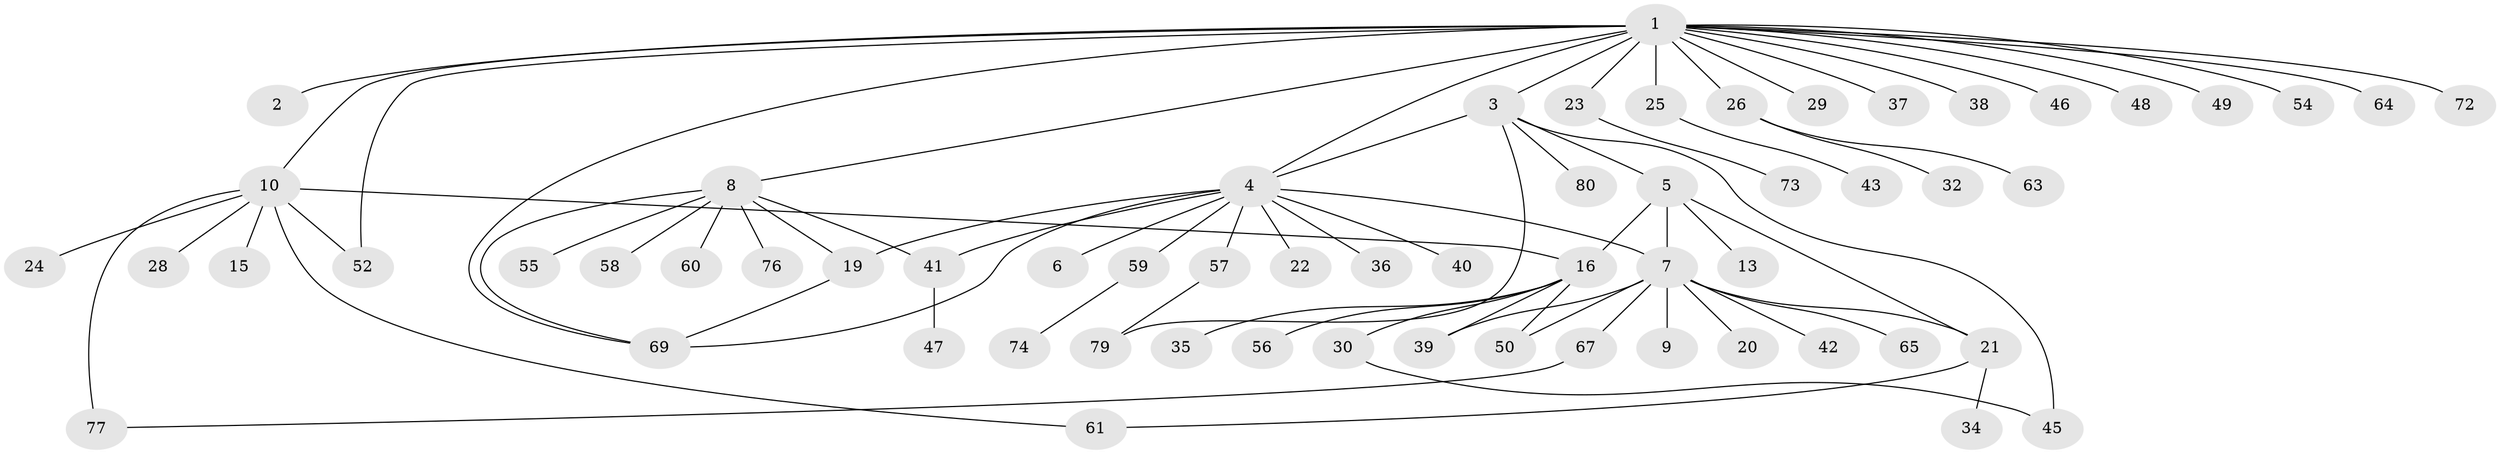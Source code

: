 // original degree distribution, {18: 0.0125, 1: 0.5375, 8: 0.025, 13: 0.0125, 4: 0.075, 9: 0.0125, 6: 0.025, 2: 0.1625, 5: 0.025, 3: 0.1125}
// Generated by graph-tools (version 1.1) at 2025/41/03/06/25 10:41:48]
// undirected, 62 vertices, 77 edges
graph export_dot {
graph [start="1"]
  node [color=gray90,style=filled];
  1 [super="+11"];
  2;
  3 [super="+12"];
  4 [super="+14"];
  5 [super="+33"];
  6;
  7 [super="+17"];
  8 [super="+31"];
  9;
  10 [super="+18"];
  13;
  15;
  16 [super="+27"];
  19;
  20;
  21 [super="+44"];
  22;
  23 [super="+68"];
  24;
  25;
  26 [super="+78"];
  28;
  29;
  30;
  32;
  34;
  35;
  36;
  37;
  38;
  39 [super="+70"];
  40 [super="+62"];
  41 [super="+53"];
  42;
  43;
  45 [super="+51"];
  46;
  47;
  48;
  49;
  50 [super="+75"];
  52;
  54;
  55;
  56 [super="+66"];
  57 [super="+71"];
  58;
  59;
  60;
  61;
  63;
  64;
  65;
  67;
  69;
  72;
  73;
  74;
  76;
  77;
  79;
  80;
  1 -- 2;
  1 -- 3 [weight=2];
  1 -- 8;
  1 -- 10 [weight=2];
  1 -- 23;
  1 -- 25;
  1 -- 29;
  1 -- 37;
  1 -- 38;
  1 -- 46;
  1 -- 48;
  1 -- 49;
  1 -- 52;
  1 -- 54;
  1 -- 69;
  1 -- 72;
  1 -- 64;
  1 -- 4;
  1 -- 26;
  3 -- 4;
  3 -- 5;
  3 -- 45;
  3 -- 79;
  3 -- 80;
  4 -- 6;
  4 -- 7;
  4 -- 19;
  4 -- 22;
  4 -- 36;
  4 -- 40;
  4 -- 41;
  4 -- 57;
  4 -- 59;
  4 -- 69;
  5 -- 13;
  5 -- 16;
  5 -- 21;
  5 -- 7;
  7 -- 9;
  7 -- 20;
  7 -- 21;
  7 -- 39;
  7 -- 42;
  7 -- 65;
  7 -- 67;
  7 -- 50;
  8 -- 19;
  8 -- 55;
  8 -- 58;
  8 -- 41;
  8 -- 60;
  8 -- 69;
  8 -- 76;
  10 -- 15;
  10 -- 16;
  10 -- 24;
  10 -- 52;
  10 -- 61;
  10 -- 77 [weight=2];
  10 -- 28;
  16 -- 30;
  16 -- 35;
  16 -- 56;
  16 -- 50;
  16 -- 39;
  19 -- 69;
  21 -- 34;
  21 -- 61;
  23 -- 73;
  25 -- 43;
  26 -- 32;
  26 -- 63;
  30 -- 45;
  41 -- 47;
  57 -- 79;
  59 -- 74;
  67 -- 77;
}
